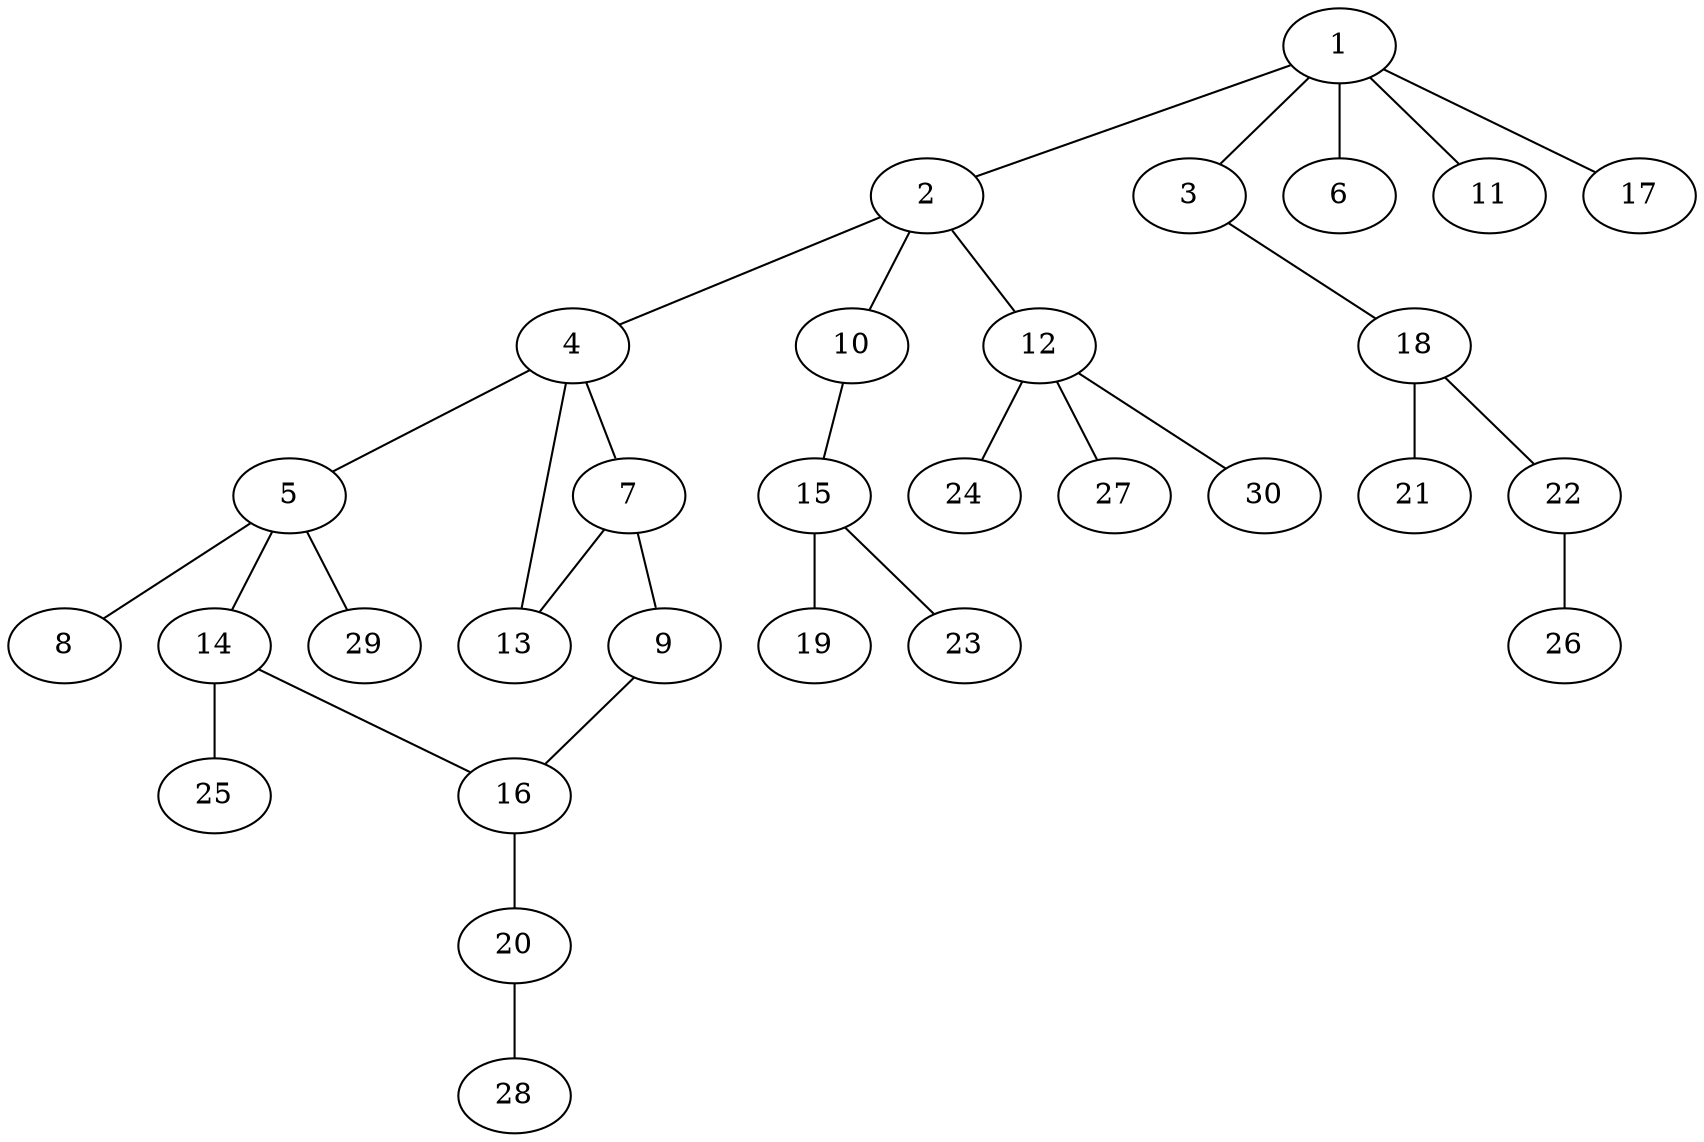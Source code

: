 graph graphname {1--2
1--3
1--6
1--11
1--17
2--4
2--10
2--12
3--18
4--5
4--7
4--13
5--8
5--14
5--29
7--9
7--13
9--16
10--15
12--24
12--27
12--30
14--16
14--25
15--19
15--23
16--20
18--21
18--22
20--28
22--26
}